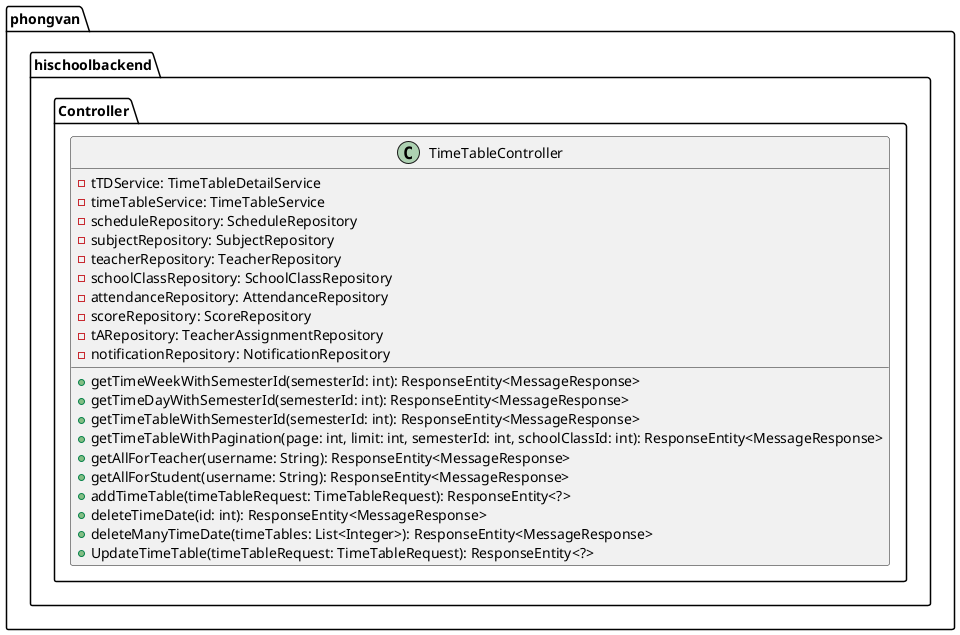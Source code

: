 @startuml

package phongvan.hischoolbackend.Controller {
    class TimeTableController {
        - tTDService: TimeTableDetailService
        - timeTableService: TimeTableService
        - scheduleRepository: ScheduleRepository
        - subjectRepository: SubjectRepository
        - teacherRepository: TeacherRepository
        - schoolClassRepository: SchoolClassRepository
        - attendanceRepository: AttendanceRepository
        - scoreRepository: ScoreRepository
        - tARepository: TeacherAssignmentRepository
        - notificationRepository: NotificationRepository

        + getTimeWeekWithSemesterId(semesterId: int): ResponseEntity<MessageResponse>
        + getTimeDayWithSemesterId(semesterId: int): ResponseEntity<MessageResponse>
        + getTimeTableWithSemesterId(semesterId: int): ResponseEntity<MessageResponse>
        + getTimeTableWithPagination(page: int, limit: int, semesterId: int, schoolClassId: int): ResponseEntity<MessageResponse>
        + getAllForTeacher(username: String): ResponseEntity<MessageResponse>
        + getAllForStudent(username: String): ResponseEntity<MessageResponse>
        + addTimeTable(timeTableRequest: TimeTableRequest): ResponseEntity<?>
        + deleteTimeDate(id: int): ResponseEntity<MessageResponse>
        + deleteManyTimeDate(timeTables: List<Integer>): ResponseEntity<MessageResponse>
        + UpdateTimeTable(timeTableRequest: TimeTableRequest): ResponseEntity<?>
    }
}

@enduml
